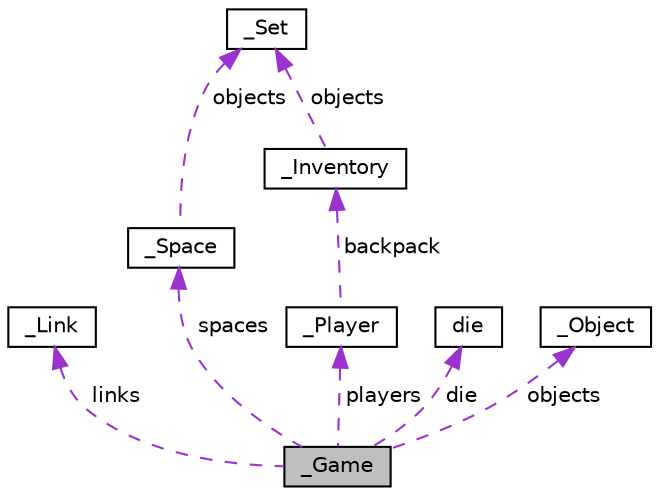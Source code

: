 digraph "_Game"
{
  edge [fontname="Helvetica",fontsize="10",labelfontname="Helvetica",labelfontsize="10"];
  node [fontname="Helvetica",fontsize="10",shape=record];
  Node1 [label="_Game",height=0.2,width=0.4,color="black", fillcolor="grey75", style="filled", fontcolor="black"];
  Node2 -> Node1 [dir="back",color="darkorchid3",fontsize="10",style="dashed",label=" links" ,fontname="Helvetica"];
  Node2 [label="_Link",height=0.2,width=0.4,color="black", fillcolor="white", style="filled",URL="$struct__Link.html"];
  Node3 -> Node1 [dir="back",color="darkorchid3",fontsize="10",style="dashed",label=" spaces" ,fontname="Helvetica"];
  Node3 [label="_Space",height=0.2,width=0.4,color="black", fillcolor="white", style="filled",URL="$struct__Space.html"];
  Node4 -> Node3 [dir="back",color="darkorchid3",fontsize="10",style="dashed",label=" objects" ,fontname="Helvetica"];
  Node4 [label="_Set",height=0.2,width=0.4,color="black", fillcolor="white", style="filled",URL="$struct__Set.html"];
  Node5 -> Node1 [dir="back",color="darkorchid3",fontsize="10",style="dashed",label=" die" ,fontname="Helvetica"];
  Node5 [label="die",height=0.2,width=0.4,color="black", fillcolor="white", style="filled",URL="$structdie.html"];
  Node6 -> Node1 [dir="back",color="darkorchid3",fontsize="10",style="dashed",label=" objects" ,fontname="Helvetica"];
  Node6 [label="_Object",height=0.2,width=0.4,color="black", fillcolor="white", style="filled",URL="$struct__Object.html"];
  Node7 -> Node1 [dir="back",color="darkorchid3",fontsize="10",style="dashed",label=" players" ,fontname="Helvetica"];
  Node7 [label="_Player",height=0.2,width=0.4,color="black", fillcolor="white", style="filled",URL="$struct__Player.html"];
  Node8 -> Node7 [dir="back",color="darkorchid3",fontsize="10",style="dashed",label=" backpack" ,fontname="Helvetica"];
  Node8 [label="_Inventory",height=0.2,width=0.4,color="black", fillcolor="white", style="filled",URL="$struct__Inventory.html"];
  Node4 -> Node8 [dir="back",color="darkorchid3",fontsize="10",style="dashed",label=" objects" ,fontname="Helvetica"];
}

